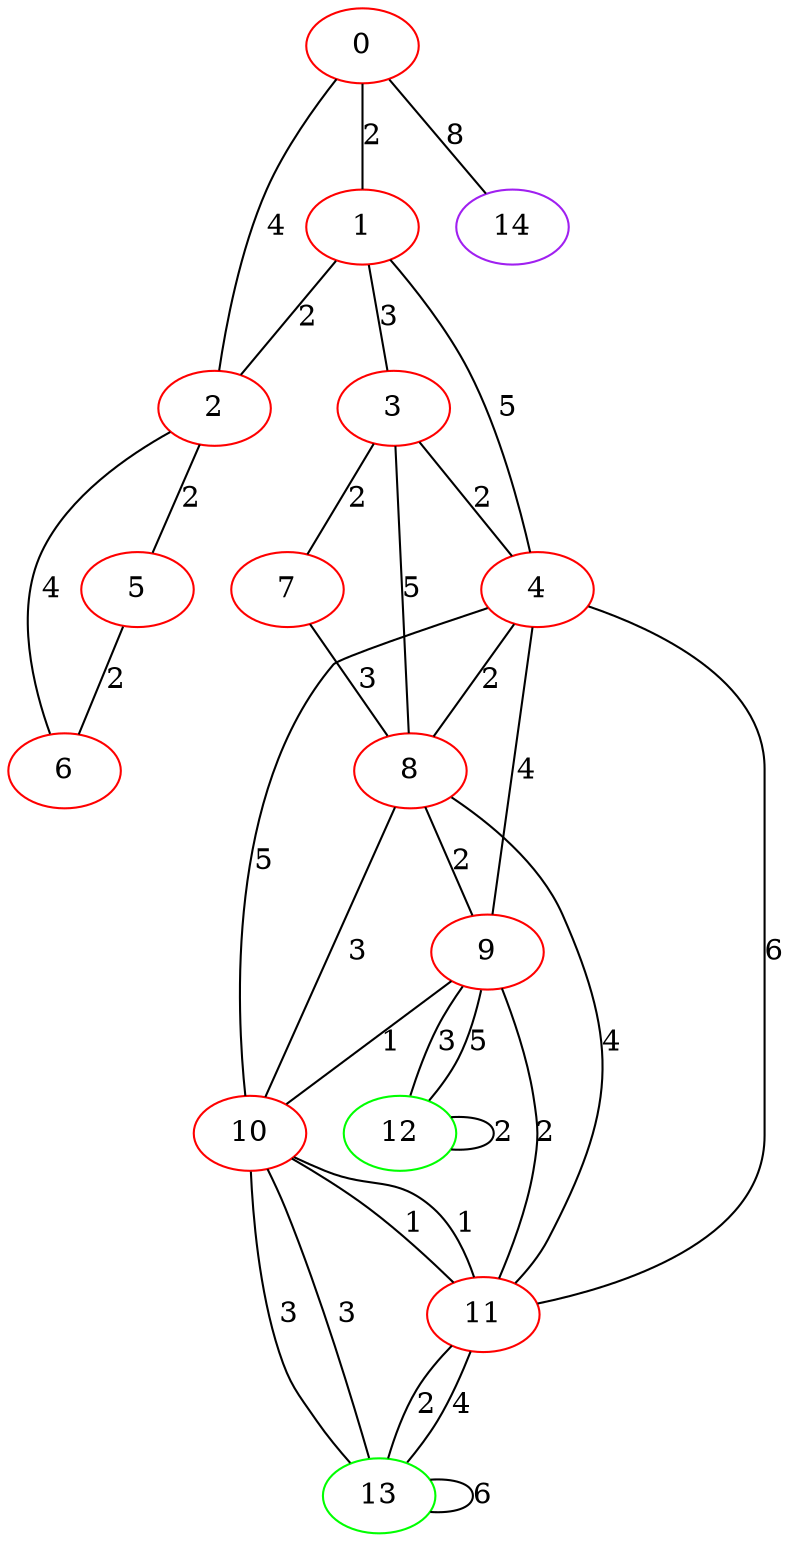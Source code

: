 graph "" {
0 [color=red, weight=1];
1 [color=red, weight=1];
2 [color=red, weight=1];
3 [color=red, weight=1];
4 [color=red, weight=1];
5 [color=red, weight=1];
6 [color=red, weight=1];
7 [color=red, weight=1];
8 [color=red, weight=1];
9 [color=red, weight=1];
10 [color=red, weight=1];
11 [color=red, weight=1];
12 [color=green, weight=2];
13 [color=green, weight=2];
14 [color=purple, weight=4];
0 -- 1  [key=0, label=2];
0 -- 2  [key=0, label=4];
0 -- 14  [key=0, label=8];
1 -- 2  [key=0, label=2];
1 -- 3  [key=0, label=3];
1 -- 4  [key=0, label=5];
2 -- 5  [key=0, label=2];
2 -- 6  [key=0, label=4];
3 -- 8  [key=0, label=5];
3 -- 4  [key=0, label=2];
3 -- 7  [key=0, label=2];
4 -- 8  [key=0, label=2];
4 -- 9  [key=0, label=4];
4 -- 10  [key=0, label=5];
4 -- 11  [key=0, label=6];
5 -- 6  [key=0, label=2];
7 -- 8  [key=0, label=3];
8 -- 9  [key=0, label=2];
8 -- 10  [key=0, label=3];
8 -- 11  [key=0, label=4];
9 -- 10  [key=0, label=1];
9 -- 11  [key=0, label=2];
9 -- 12  [key=0, label=3];
9 -- 12  [key=1, label=5];
10 -- 11  [key=0, label=1];
10 -- 11  [key=1, label=1];
10 -- 13  [key=0, label=3];
10 -- 13  [key=1, label=3];
11 -- 13  [key=0, label=2];
11 -- 13  [key=1, label=4];
12 -- 12  [key=0, label=2];
13 -- 13  [key=0, label=6];
}

